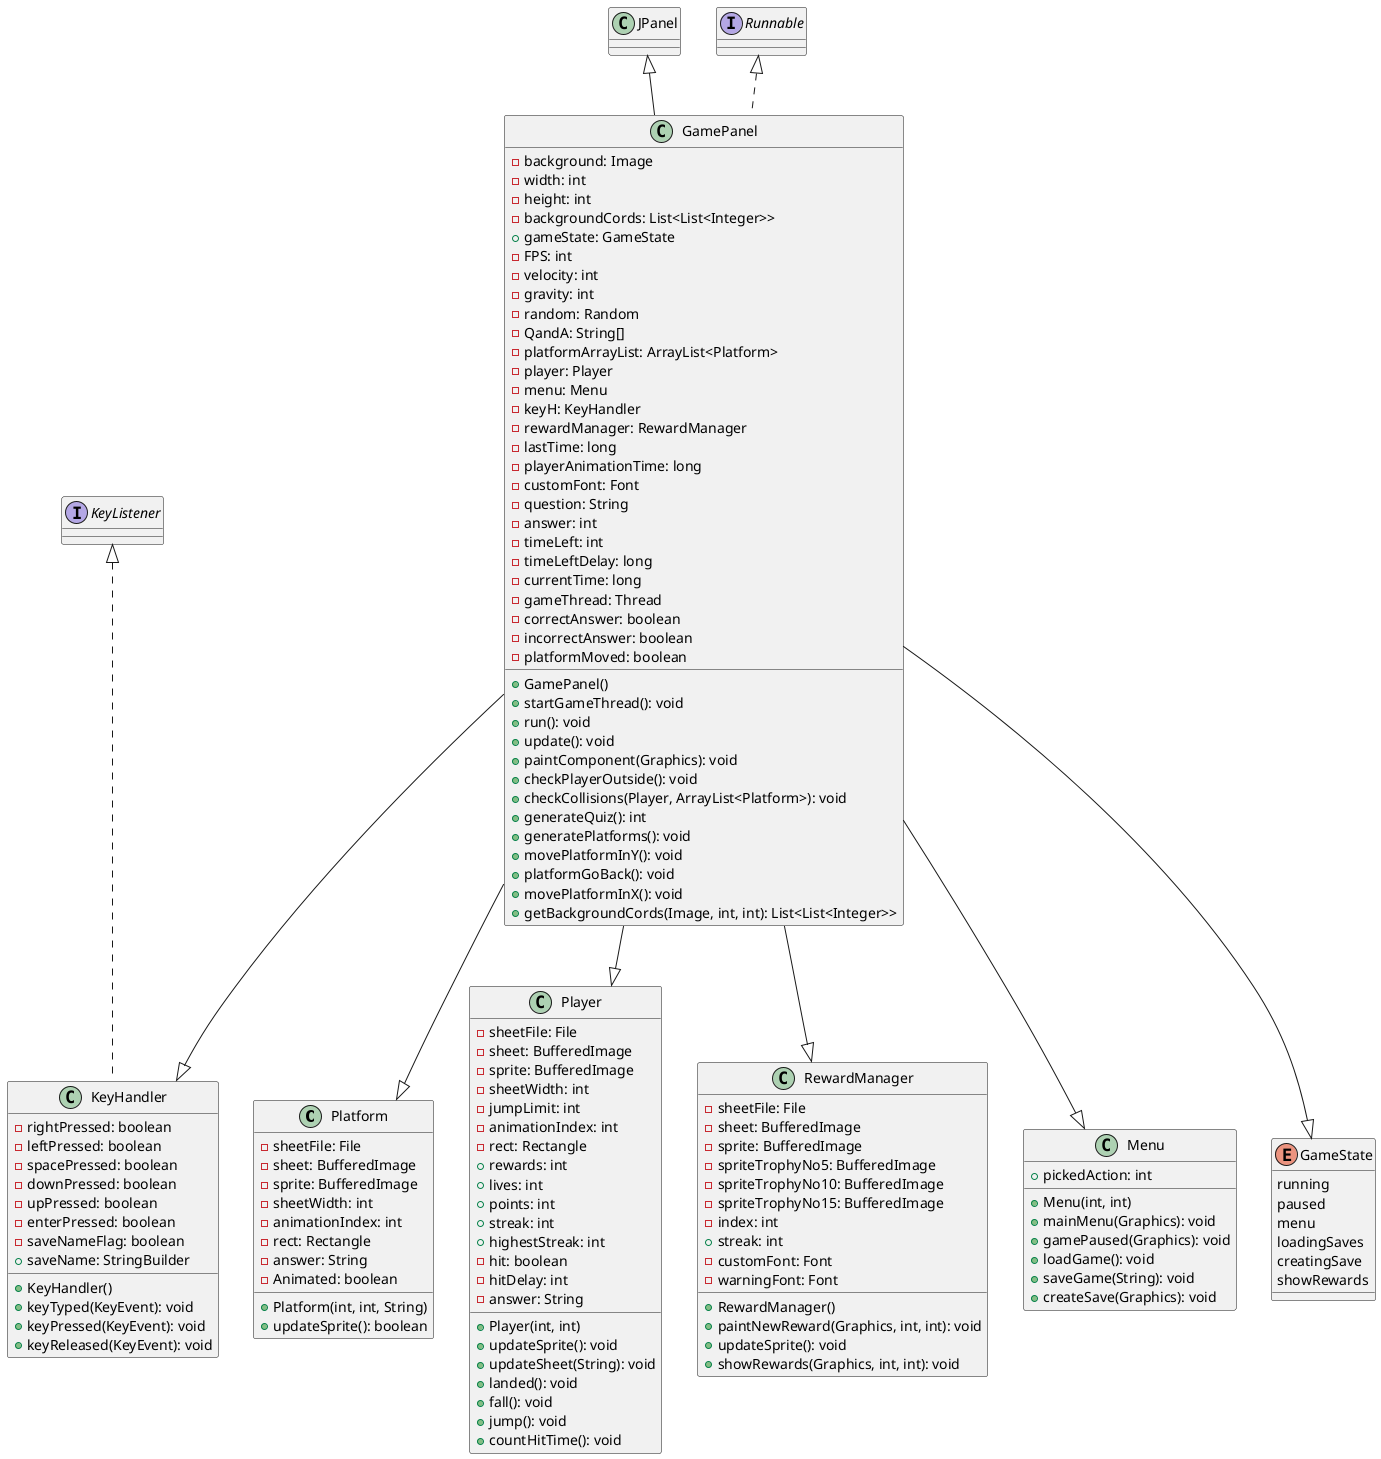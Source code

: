 @startuml

class Platform {
  -sheetFile: File
  -sheet: BufferedImage
  -sprite: BufferedImage
  -sheetWidth: int
  -animationIndex: int
  -rect: Rectangle
  -answer: String
  -Animated: boolean

  +Platform(int, int, String)
  +updateSprite(): boolean
}

class Player {
  -sheetFile: File
  -sheet: BufferedImage
  -sprite: BufferedImage
  -sheetWidth: int
  -jumpLimit: int
  -animationIndex: int
  -rect: Rectangle
  +rewards: int
  +lives: int
  +points: int
  +streak: int
  +highestStreak: int
  -hit: boolean
  -hitDelay: int
  -answer: String

  +Player(int, int)
  +updateSprite(): void
  +updateSheet(String): void
  +landed(): void
  +fall(): void
  +jump(): void
  +countHitTime(): void
}

class RewardManager {
  -sheetFile: File
  -sheet: BufferedImage
  -sprite: BufferedImage
  -spriteTrophyNo5: BufferedImage
  -spriteTrophyNo10: BufferedImage
  -spriteTrophyNo15: BufferedImage
  -index: int
  +streak: int
  -customFont: Font
  -warningFont: Font

  +RewardManager()
  +paintNewReward(Graphics, int, int): void
  +updateSprite(): void
  +showRewards(Graphics, int, int): void
}

class GamePanel extends JPanel implements Runnable {
  -background: Image
  -width: int
  -height: int
  -backgroundCords: List<List<Integer>>
  +gameState: GameState
  -FPS: int
  -velocity: int
  -gravity: int
  -random: Random
  -QandA: String[]
  -platformArrayList: ArrayList<Platform>
  -player: Player
  -menu: Menu
  -keyH: KeyHandler
  -rewardManager: RewardManager
  -lastTime: long
  -playerAnimationTime: long
  -customFont: Font
  -question: String
  -answer: int
  -timeLeft: int
  -timeLeftDelay: long
  -currentTime: long
  -gameThread: Thread
  -correctAnswer: boolean
  -incorrectAnswer: boolean
  -platformMoved: boolean

  +GamePanel()
  +startGameThread(): void
  +run(): void
  +update(): void
  +paintComponent(Graphics): void
  +checkPlayerOutside(): void
  +checkCollisions(Player, ArrayList<Platform>): void
  +generateQuiz(): int
  +generatePlatforms(): void
  +movePlatformInY(): void
  +platformGoBack(): void
  +movePlatformInX(): void
  +getBackgroundCords(Image, int, int): List<List<Integer>>
}

class KeyHandler implements KeyListener {
  -rightPressed: boolean
  -leftPressed: boolean
  -spacePressed: boolean
  -downPressed: boolean
  -upPressed: boolean
  -enterPressed: boolean
  -saveNameFlag: boolean
  +saveName: StringBuilder

  +KeyHandler()
  +keyTyped(KeyEvent): void
  +keyPressed(KeyEvent): void
  +keyReleased(KeyEvent): void
}

class Menu {
  +pickedAction: int

  +Menu(int, int)
  +mainMenu(Graphics): void
  +gamePaused(Graphics): void
  +loadGame(): void
  +saveGame(String): void
  +createSave(Graphics): void
}

enum GameState {
  running
  paused
  menu
  loadingSaves
  creatingSave
  showRewards
}
GamePanel --|> GameState
GamePanel --|> KeyHandler
GamePanel --|> Player
GamePanel --|> RewardManager
GamePanel --|> Menu
GamePanel --|> Platform

@enduml
